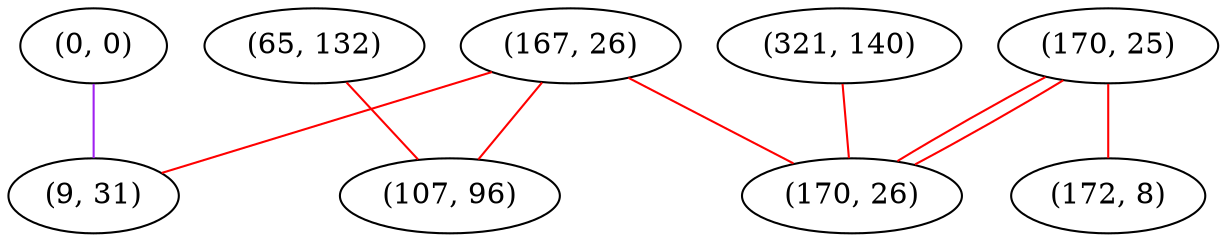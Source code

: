 graph "" {
"(0, 0)";
"(167, 26)";
"(321, 140)";
"(9, 31)";
"(65, 132)";
"(107, 96)";
"(170, 25)";
"(170, 26)";
"(172, 8)";
"(0, 0)" -- "(9, 31)"  [color=purple, key=0, weight=4];
"(167, 26)" -- "(107, 96)"  [color=red, key=0, weight=1];
"(167, 26)" -- "(170, 26)"  [color=red, key=0, weight=1];
"(167, 26)" -- "(9, 31)"  [color=red, key=0, weight=1];
"(321, 140)" -- "(170, 26)"  [color=red, key=0, weight=1];
"(65, 132)" -- "(107, 96)"  [color=red, key=0, weight=1];
"(170, 25)" -- "(172, 8)"  [color=red, key=0, weight=1];
"(170, 25)" -- "(170, 26)"  [color=red, key=0, weight=1];
"(170, 25)" -- "(170, 26)"  [color=red, key=1, weight=1];
}
